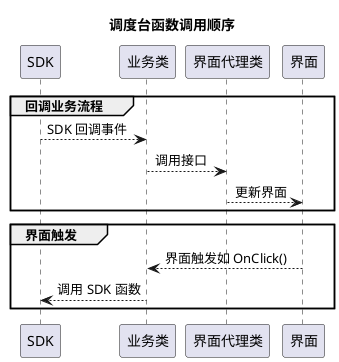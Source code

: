 @startuml 调度台函数调用顺序

title 调度台函数调用顺序

Group 回调业务流程
SDK --> 业务类: SDK 回调事件
业务类 --> 界面代理类 : 调用接口
界面代理类 --> 界面 : 更新界面
end

Group 界面触发
界面 --> 业务类 : 界面触发如 OnClick()
业务类 --> SDK : 调用 SDK 函数
end

@enduml